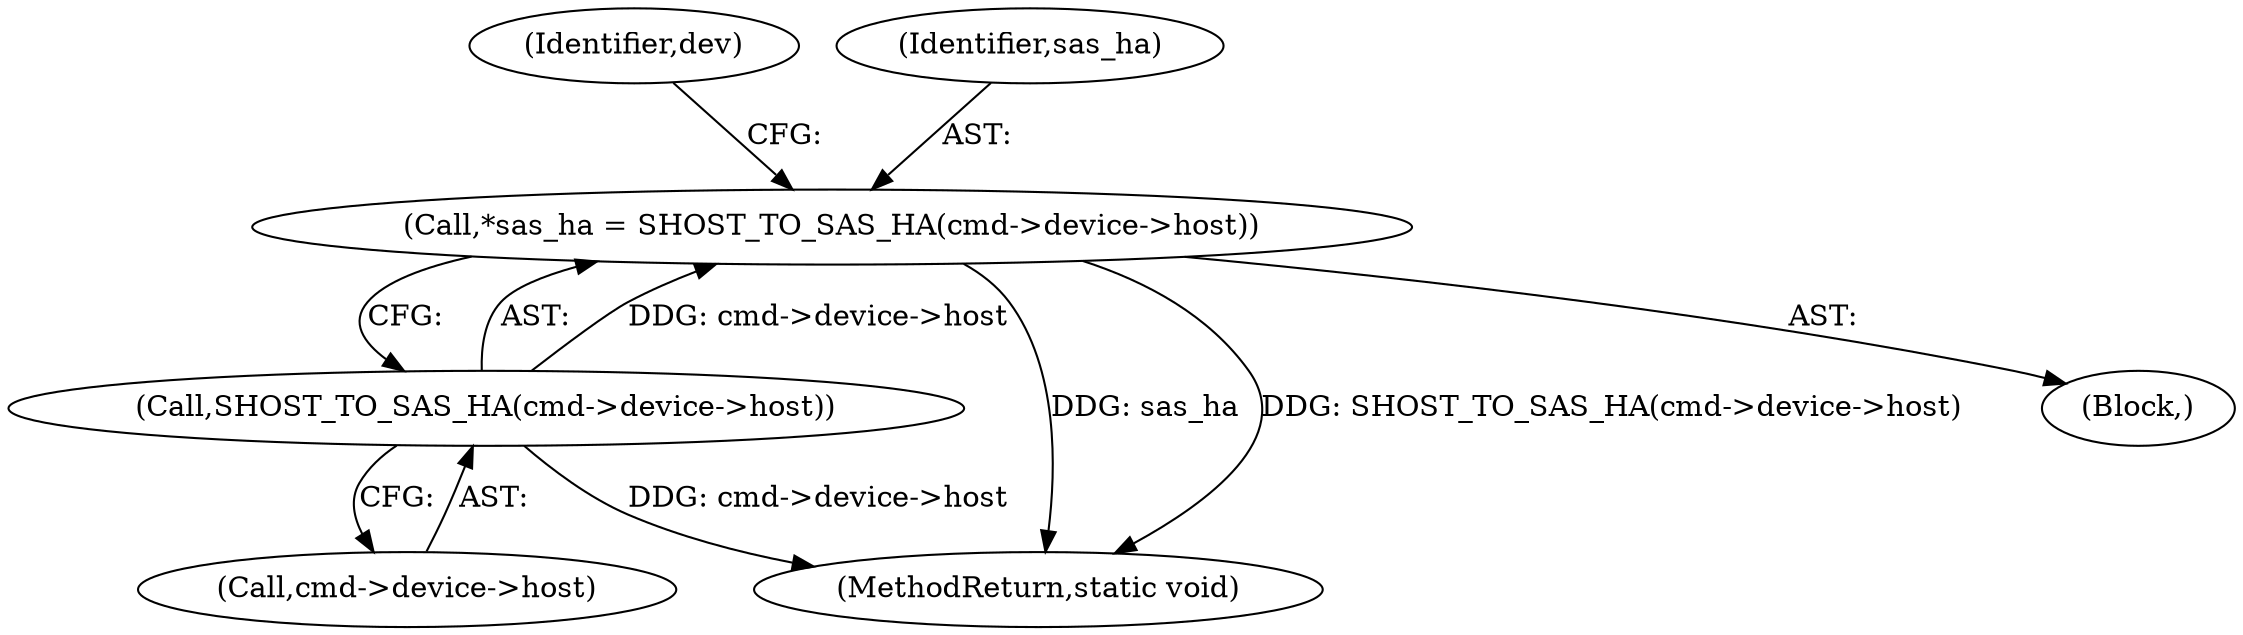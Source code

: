 digraph "0_linux_318aaf34f1179b39fa9c30fa0f3288b645beee39_0@pointer" {
"1000107" [label="(Call,*sas_ha = SHOST_TO_SAS_HA(cmd->device->host))"];
"1000109" [label="(Call,SHOST_TO_SAS_HA(cmd->device->host))"];
"1000107" [label="(Call,*sas_ha = SHOST_TO_SAS_HA(cmd->device->host))"];
"1000148" [label="(MethodReturn,static void)"];
"1000117" [label="(Identifier,dev)"];
"1000105" [label="(Block,)"];
"1000110" [label="(Call,cmd->device->host)"];
"1000108" [label="(Identifier,sas_ha)"];
"1000109" [label="(Call,SHOST_TO_SAS_HA(cmd->device->host))"];
"1000107" -> "1000105"  [label="AST: "];
"1000107" -> "1000109"  [label="CFG: "];
"1000108" -> "1000107"  [label="AST: "];
"1000109" -> "1000107"  [label="AST: "];
"1000117" -> "1000107"  [label="CFG: "];
"1000107" -> "1000148"  [label="DDG: sas_ha"];
"1000107" -> "1000148"  [label="DDG: SHOST_TO_SAS_HA(cmd->device->host)"];
"1000109" -> "1000107"  [label="DDG: cmd->device->host"];
"1000109" -> "1000110"  [label="CFG: "];
"1000110" -> "1000109"  [label="AST: "];
"1000109" -> "1000148"  [label="DDG: cmd->device->host"];
}
